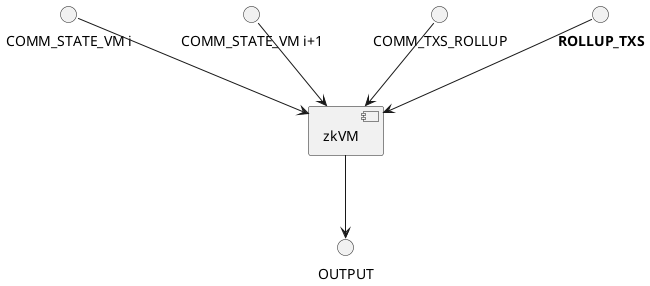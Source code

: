 @startuml

[zkVM] as ZK

"COMM_STATE_VM i" --> ZK
"COMM_STATE_VM i+1" --> ZK
COMM_TXS_ROLLUP --> ZK
"<b>ROLLUP_TXS</b>" --> ZK
ZK --> OUTPUT


@enduml
